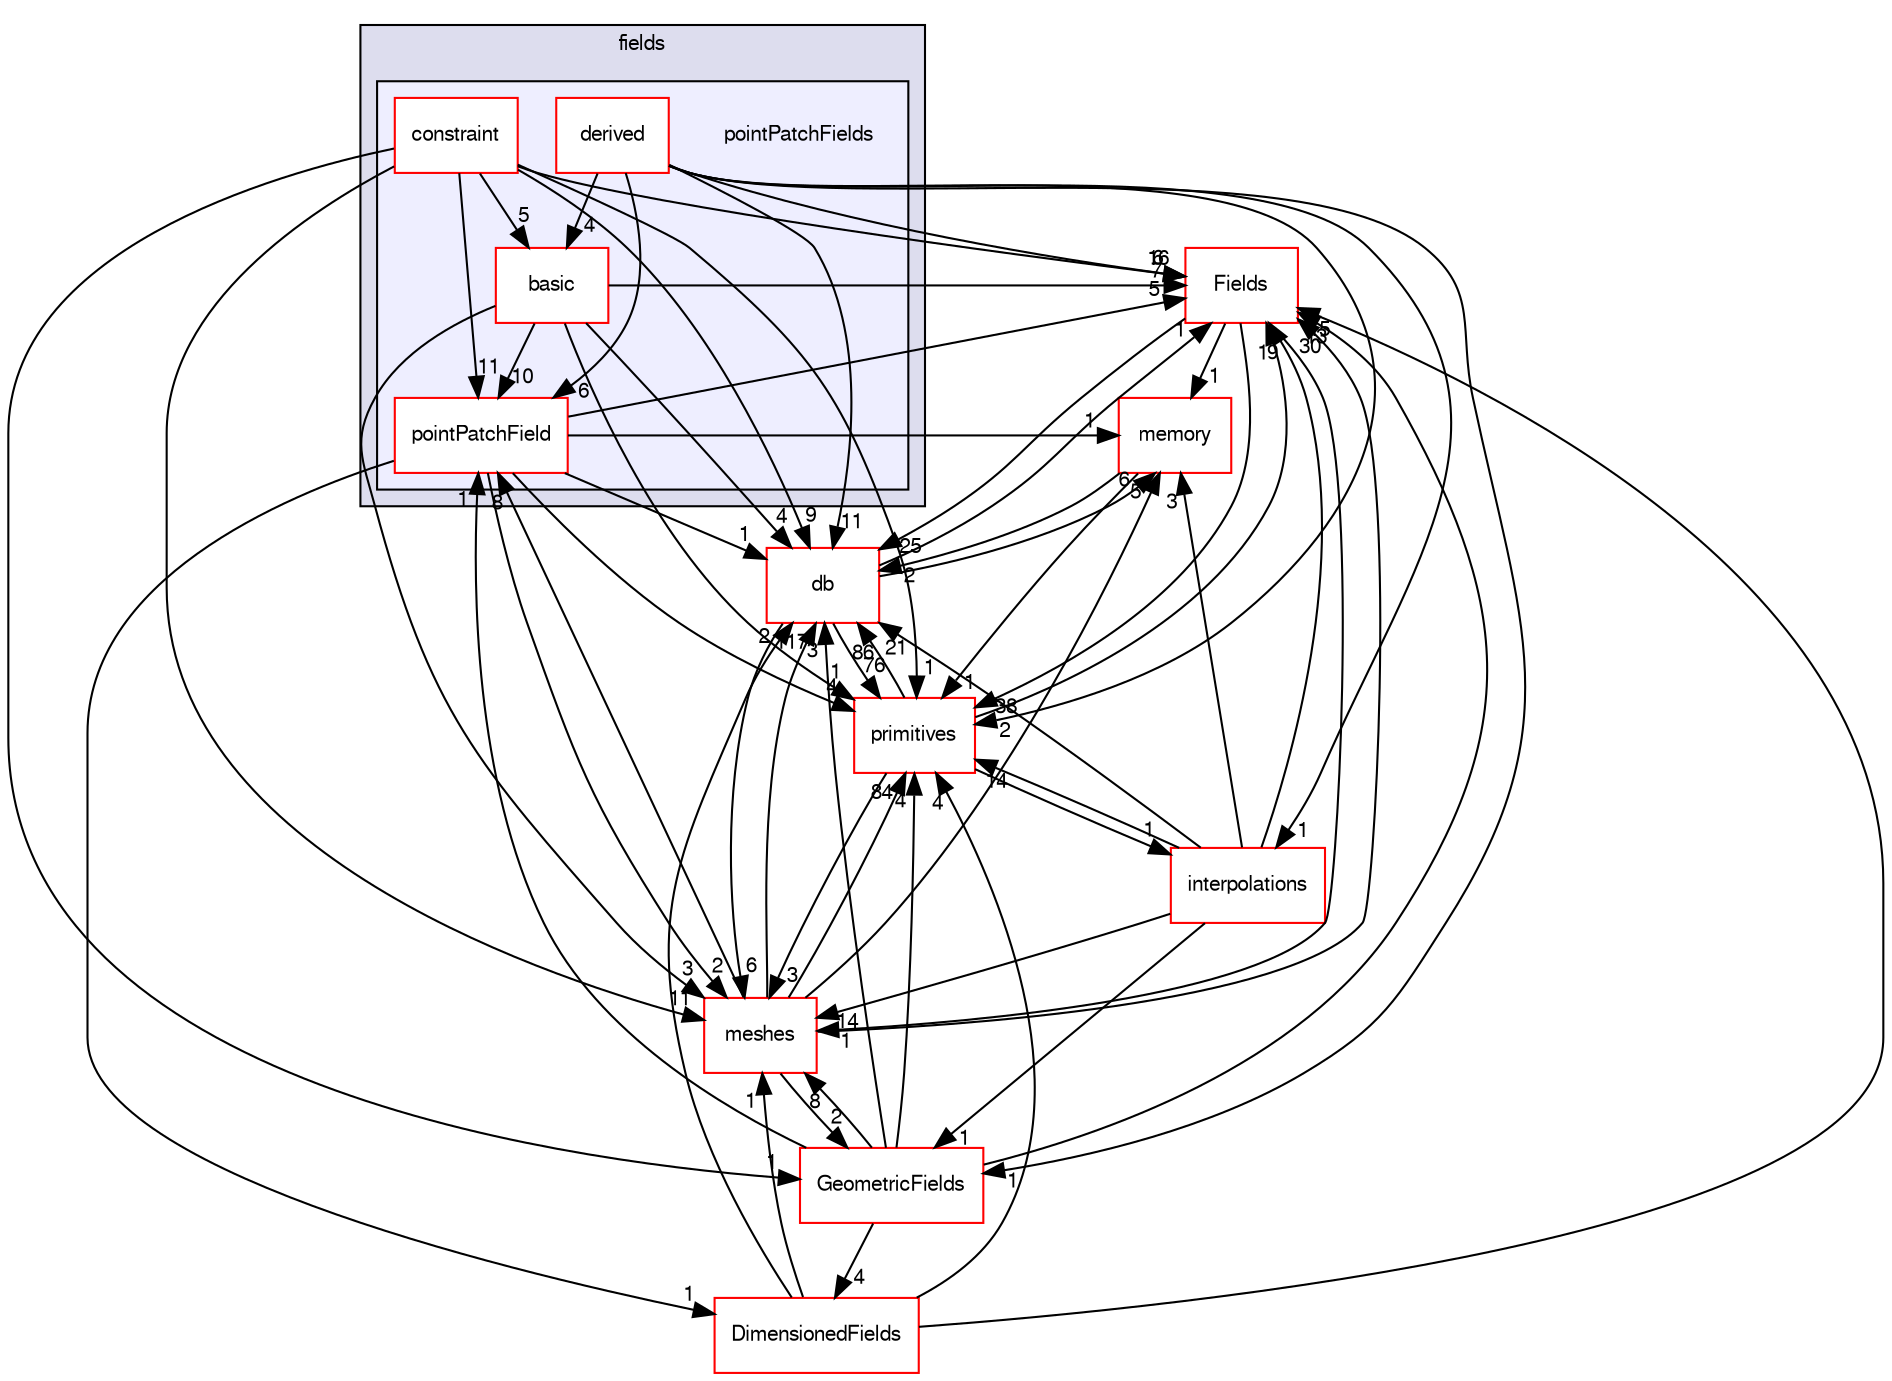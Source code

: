 digraph "src/OpenFOAM/fields/pointPatchFields" {
  bgcolor=transparent;
  compound=true
  node [ fontsize="10", fontname="FreeSans"];
  edge [ labelfontsize="10", labelfontname="FreeSans"];
  subgraph clusterdir_962442b8f989d5529fab5e0f0e4ffb74 {
    graph [ bgcolor="#ddddee", pencolor="black", label="fields" fontname="FreeSans", fontsize="10", URL="dir_962442b8f989d5529fab5e0f0e4ffb74.html"]
  subgraph clusterdir_1c0ea8bf575d837c6744560b5bb2481c {
    graph [ bgcolor="#eeeeff", pencolor="black", label="" URL="dir_1c0ea8bf575d837c6744560b5bb2481c.html"];
    dir_1c0ea8bf575d837c6744560b5bb2481c [shape=plaintext label="pointPatchFields"];
    dir_6a30703e73af3ba7ed84ebe53ffd3e12 [shape=box label="basic" color="red" fillcolor="white" style="filled" URL="dir_6a30703e73af3ba7ed84ebe53ffd3e12.html"];
    dir_c29a60990a95f573ba90840ea20f11f4 [shape=box label="constraint" color="red" fillcolor="white" style="filled" URL="dir_c29a60990a95f573ba90840ea20f11f4.html"];
    dir_700eda77dde5bdf3d333763a2bc5e635 [shape=box label="derived" color="red" fillcolor="white" style="filled" URL="dir_700eda77dde5bdf3d333763a2bc5e635.html"];
    dir_17a9bfb76e5e1dbc9e2e32285df4aeb8 [shape=box label="pointPatchField" color="red" fillcolor="white" style="filled" URL="dir_17a9bfb76e5e1dbc9e2e32285df4aeb8.html"];
  }
  }
  dir_7d364942a13d3ce50f6681364b448a98 [shape=box label="Fields" color="red" URL="dir_7d364942a13d3ce50f6681364b448a98.html"];
  dir_385a22dcc2f7120acb0f1a7a832b3b8d [shape=box label="memory" color="red" URL="dir_385a22dcc2f7120acb0f1a7a832b3b8d.html"];
  dir_99558e6cce2e782cc8c86fe4c767e1e1 [shape=box label="GeometricFields" color="red" URL="dir_99558e6cce2e782cc8c86fe4c767e1e1.html"];
  dir_e764f87aebd421bcba631b254777cd25 [shape=box label="interpolations" color="red" URL="dir_e764f87aebd421bcba631b254777cd25.html"];
  dir_aa2423979fb45fc41c393a5db370ab21 [shape=box label="meshes" color="red" URL="dir_aa2423979fb45fc41c393a5db370ab21.html"];
  dir_63c634f7a7cfd679ac26c67fb30fc32f [shape=box label="db" color="red" URL="dir_63c634f7a7cfd679ac26c67fb30fc32f.html"];
  dir_3e50f45338116b169052b428016851aa [shape=box label="primitives" color="red" URL="dir_3e50f45338116b169052b428016851aa.html"];
  dir_8c8bb42ce9b582caaa8128a267c381ba [shape=box label="DimensionedFields" color="red" URL="dir_8c8bb42ce9b582caaa8128a267c381ba.html"];
  dir_7d364942a13d3ce50f6681364b448a98->dir_385a22dcc2f7120acb0f1a7a832b3b8d [headlabel="1", labeldistance=1.5 headhref="dir_001873_002054.html"];
  dir_7d364942a13d3ce50f6681364b448a98->dir_aa2423979fb45fc41c393a5db370ab21 [headlabel="1", labeldistance=1.5 headhref="dir_001873_002059.html"];
  dir_7d364942a13d3ce50f6681364b448a98->dir_63c634f7a7cfd679ac26c67fb30fc32f [headlabel="25", labeldistance=1.5 headhref="dir_001873_001787.html"];
  dir_7d364942a13d3ce50f6681364b448a98->dir_3e50f45338116b169052b428016851aa [headlabel="38", labeldistance=1.5 headhref="dir_001873_002157.html"];
  dir_c29a60990a95f573ba90840ea20f11f4->dir_7d364942a13d3ce50f6681364b448a98 [headlabel="16", labeldistance=1.5 headhref="dir_001912_001873.html"];
  dir_c29a60990a95f573ba90840ea20f11f4->dir_99558e6cce2e782cc8c86fe4c767e1e1 [headlabel="1", labeldistance=1.5 headhref="dir_001912_001893.html"];
  dir_c29a60990a95f573ba90840ea20f11f4->dir_aa2423979fb45fc41c393a5db370ab21 [headlabel="11", labeldistance=1.5 headhref="dir_001912_002059.html"];
  dir_c29a60990a95f573ba90840ea20f11f4->dir_63c634f7a7cfd679ac26c67fb30fc32f [headlabel="9", labeldistance=1.5 headhref="dir_001912_001787.html"];
  dir_c29a60990a95f573ba90840ea20f11f4->dir_3e50f45338116b169052b428016851aa [headlabel="1", labeldistance=1.5 headhref="dir_001912_002157.html"];
  dir_c29a60990a95f573ba90840ea20f11f4->dir_17a9bfb76e5e1dbc9e2e32285df4aeb8 [headlabel="11", labeldistance=1.5 headhref="dir_001912_001928.html"];
  dir_c29a60990a95f573ba90840ea20f11f4->dir_6a30703e73af3ba7ed84ebe53ffd3e12 [headlabel="5", labeldistance=1.5 headhref="dir_001912_001905.html"];
  dir_385a22dcc2f7120acb0f1a7a832b3b8d->dir_63c634f7a7cfd679ac26c67fb30fc32f [headlabel="2", labeldistance=1.5 headhref="dir_002054_001787.html"];
  dir_385a22dcc2f7120acb0f1a7a832b3b8d->dir_3e50f45338116b169052b428016851aa [headlabel="1", labeldistance=1.5 headhref="dir_002054_002157.html"];
  dir_99558e6cce2e782cc8c86fe4c767e1e1->dir_7d364942a13d3ce50f6681364b448a98 [headlabel="13", labeldistance=1.5 headhref="dir_001893_001873.html"];
  dir_99558e6cce2e782cc8c86fe4c767e1e1->dir_aa2423979fb45fc41c393a5db370ab21 [headlabel="8", labeldistance=1.5 headhref="dir_001893_002059.html"];
  dir_99558e6cce2e782cc8c86fe4c767e1e1->dir_63c634f7a7cfd679ac26c67fb30fc32f [headlabel="3", labeldistance=1.5 headhref="dir_001893_001787.html"];
  dir_99558e6cce2e782cc8c86fe4c767e1e1->dir_3e50f45338116b169052b428016851aa [headlabel="4", labeldistance=1.5 headhref="dir_001893_002157.html"];
  dir_99558e6cce2e782cc8c86fe4c767e1e1->dir_8c8bb42ce9b582caaa8128a267c381ba [headlabel="4", labeldistance=1.5 headhref="dir_001893_001858.html"];
  dir_99558e6cce2e782cc8c86fe4c767e1e1->dir_17a9bfb76e5e1dbc9e2e32285df4aeb8 [headlabel="1", labeldistance=1.5 headhref="dir_001893_001928.html"];
  dir_e764f87aebd421bcba631b254777cd25->dir_7d364942a13d3ce50f6681364b448a98 [headlabel="9", labeldistance=1.5 headhref="dir_001953_001873.html"];
  dir_e764f87aebd421bcba631b254777cd25->dir_385a22dcc2f7120acb0f1a7a832b3b8d [headlabel="3", labeldistance=1.5 headhref="dir_001953_002054.html"];
  dir_e764f87aebd421bcba631b254777cd25->dir_99558e6cce2e782cc8c86fe4c767e1e1 [headlabel="1", labeldistance=1.5 headhref="dir_001953_001893.html"];
  dir_e764f87aebd421bcba631b254777cd25->dir_aa2423979fb45fc41c393a5db370ab21 [headlabel="14", labeldistance=1.5 headhref="dir_001953_002059.html"];
  dir_e764f87aebd421bcba631b254777cd25->dir_63c634f7a7cfd679ac26c67fb30fc32f [headlabel="21", labeldistance=1.5 headhref="dir_001953_001787.html"];
  dir_e764f87aebd421bcba631b254777cd25->dir_3e50f45338116b169052b428016851aa [headlabel="14", labeldistance=1.5 headhref="dir_001953_002157.html"];
  dir_700eda77dde5bdf3d333763a2bc5e635->dir_7d364942a13d3ce50f6681364b448a98 [headlabel="6", labeldistance=1.5 headhref="dir_001922_001873.html"];
  dir_700eda77dde5bdf3d333763a2bc5e635->dir_99558e6cce2e782cc8c86fe4c767e1e1 [headlabel="1", labeldistance=1.5 headhref="dir_001922_001893.html"];
  dir_700eda77dde5bdf3d333763a2bc5e635->dir_e764f87aebd421bcba631b254777cd25 [headlabel="1", labeldistance=1.5 headhref="dir_001922_001953.html"];
  dir_700eda77dde5bdf3d333763a2bc5e635->dir_63c634f7a7cfd679ac26c67fb30fc32f [headlabel="11", labeldistance=1.5 headhref="dir_001922_001787.html"];
  dir_700eda77dde5bdf3d333763a2bc5e635->dir_3e50f45338116b169052b428016851aa [headlabel="2", labeldistance=1.5 headhref="dir_001922_002157.html"];
  dir_700eda77dde5bdf3d333763a2bc5e635->dir_17a9bfb76e5e1dbc9e2e32285df4aeb8 [headlabel="6", labeldistance=1.5 headhref="dir_001922_001928.html"];
  dir_700eda77dde5bdf3d333763a2bc5e635->dir_6a30703e73af3ba7ed84ebe53ffd3e12 [headlabel="4", labeldistance=1.5 headhref="dir_001922_001905.html"];
  dir_aa2423979fb45fc41c393a5db370ab21->dir_7d364942a13d3ce50f6681364b448a98 [headlabel="30", labeldistance=1.5 headhref="dir_002059_001873.html"];
  dir_aa2423979fb45fc41c393a5db370ab21->dir_385a22dcc2f7120acb0f1a7a832b3b8d [headlabel="5", labeldistance=1.5 headhref="dir_002059_002054.html"];
  dir_aa2423979fb45fc41c393a5db370ab21->dir_99558e6cce2e782cc8c86fe4c767e1e1 [headlabel="2", labeldistance=1.5 headhref="dir_002059_001893.html"];
  dir_aa2423979fb45fc41c393a5db370ab21->dir_63c634f7a7cfd679ac26c67fb30fc32f [headlabel="117", labeldistance=1.5 headhref="dir_002059_001787.html"];
  dir_aa2423979fb45fc41c393a5db370ab21->dir_3e50f45338116b169052b428016851aa [headlabel="84", labeldistance=1.5 headhref="dir_002059_002157.html"];
  dir_aa2423979fb45fc41c393a5db370ab21->dir_17a9bfb76e5e1dbc9e2e32285df4aeb8 [headlabel="8", labeldistance=1.5 headhref="dir_002059_001928.html"];
  dir_63c634f7a7cfd679ac26c67fb30fc32f->dir_7d364942a13d3ce50f6681364b448a98 [headlabel="1", labeldistance=1.5 headhref="dir_001787_001873.html"];
  dir_63c634f7a7cfd679ac26c67fb30fc32f->dir_385a22dcc2f7120acb0f1a7a832b3b8d [headlabel="6", labeldistance=1.5 headhref="dir_001787_002054.html"];
  dir_63c634f7a7cfd679ac26c67fb30fc32f->dir_aa2423979fb45fc41c393a5db370ab21 [headlabel="6", labeldistance=1.5 headhref="dir_001787_002059.html"];
  dir_63c634f7a7cfd679ac26c67fb30fc32f->dir_3e50f45338116b169052b428016851aa [headlabel="76", labeldistance=1.5 headhref="dir_001787_002157.html"];
  dir_3e50f45338116b169052b428016851aa->dir_7d364942a13d3ce50f6681364b448a98 [headlabel="1", labeldistance=1.5 headhref="dir_002157_001873.html"];
  dir_3e50f45338116b169052b428016851aa->dir_e764f87aebd421bcba631b254777cd25 [headlabel="1", labeldistance=1.5 headhref="dir_002157_001953.html"];
  dir_3e50f45338116b169052b428016851aa->dir_aa2423979fb45fc41c393a5db370ab21 [headlabel="3", labeldistance=1.5 headhref="dir_002157_002059.html"];
  dir_3e50f45338116b169052b428016851aa->dir_63c634f7a7cfd679ac26c67fb30fc32f [headlabel="86", labeldistance=1.5 headhref="dir_002157_001787.html"];
  dir_8c8bb42ce9b582caaa8128a267c381ba->dir_7d364942a13d3ce50f6681364b448a98 [headlabel="15", labeldistance=1.5 headhref="dir_001858_001873.html"];
  dir_8c8bb42ce9b582caaa8128a267c381ba->dir_aa2423979fb45fc41c393a5db370ab21 [headlabel="1", labeldistance=1.5 headhref="dir_001858_002059.html"];
  dir_8c8bb42ce9b582caaa8128a267c381ba->dir_63c634f7a7cfd679ac26c67fb30fc32f [headlabel="2", labeldistance=1.5 headhref="dir_001858_001787.html"];
  dir_8c8bb42ce9b582caaa8128a267c381ba->dir_3e50f45338116b169052b428016851aa [headlabel="4", labeldistance=1.5 headhref="dir_001858_002157.html"];
  dir_17a9bfb76e5e1dbc9e2e32285df4aeb8->dir_7d364942a13d3ce50f6681364b448a98 [headlabel="5", labeldistance=1.5 headhref="dir_001928_001873.html"];
  dir_17a9bfb76e5e1dbc9e2e32285df4aeb8->dir_385a22dcc2f7120acb0f1a7a832b3b8d [headlabel="1", labeldistance=1.5 headhref="dir_001928_002054.html"];
  dir_17a9bfb76e5e1dbc9e2e32285df4aeb8->dir_aa2423979fb45fc41c393a5db370ab21 [headlabel="2", labeldistance=1.5 headhref="dir_001928_002059.html"];
  dir_17a9bfb76e5e1dbc9e2e32285df4aeb8->dir_63c634f7a7cfd679ac26c67fb30fc32f [headlabel="1", labeldistance=1.5 headhref="dir_001928_001787.html"];
  dir_17a9bfb76e5e1dbc9e2e32285df4aeb8->dir_3e50f45338116b169052b428016851aa [headlabel="4", labeldistance=1.5 headhref="dir_001928_002157.html"];
  dir_17a9bfb76e5e1dbc9e2e32285df4aeb8->dir_8c8bb42ce9b582caaa8128a267c381ba [headlabel="1", labeldistance=1.5 headhref="dir_001928_001858.html"];
  dir_6a30703e73af3ba7ed84ebe53ffd3e12->dir_7d364942a13d3ce50f6681364b448a98 [headlabel="7", labeldistance=1.5 headhref="dir_001905_001873.html"];
  dir_6a30703e73af3ba7ed84ebe53ffd3e12->dir_aa2423979fb45fc41c393a5db370ab21 [headlabel="3", labeldistance=1.5 headhref="dir_001905_002059.html"];
  dir_6a30703e73af3ba7ed84ebe53ffd3e12->dir_63c634f7a7cfd679ac26c67fb30fc32f [headlabel="4", labeldistance=1.5 headhref="dir_001905_001787.html"];
  dir_6a30703e73af3ba7ed84ebe53ffd3e12->dir_3e50f45338116b169052b428016851aa [headlabel="1", labeldistance=1.5 headhref="dir_001905_002157.html"];
  dir_6a30703e73af3ba7ed84ebe53ffd3e12->dir_17a9bfb76e5e1dbc9e2e32285df4aeb8 [headlabel="10", labeldistance=1.5 headhref="dir_001905_001928.html"];
}
